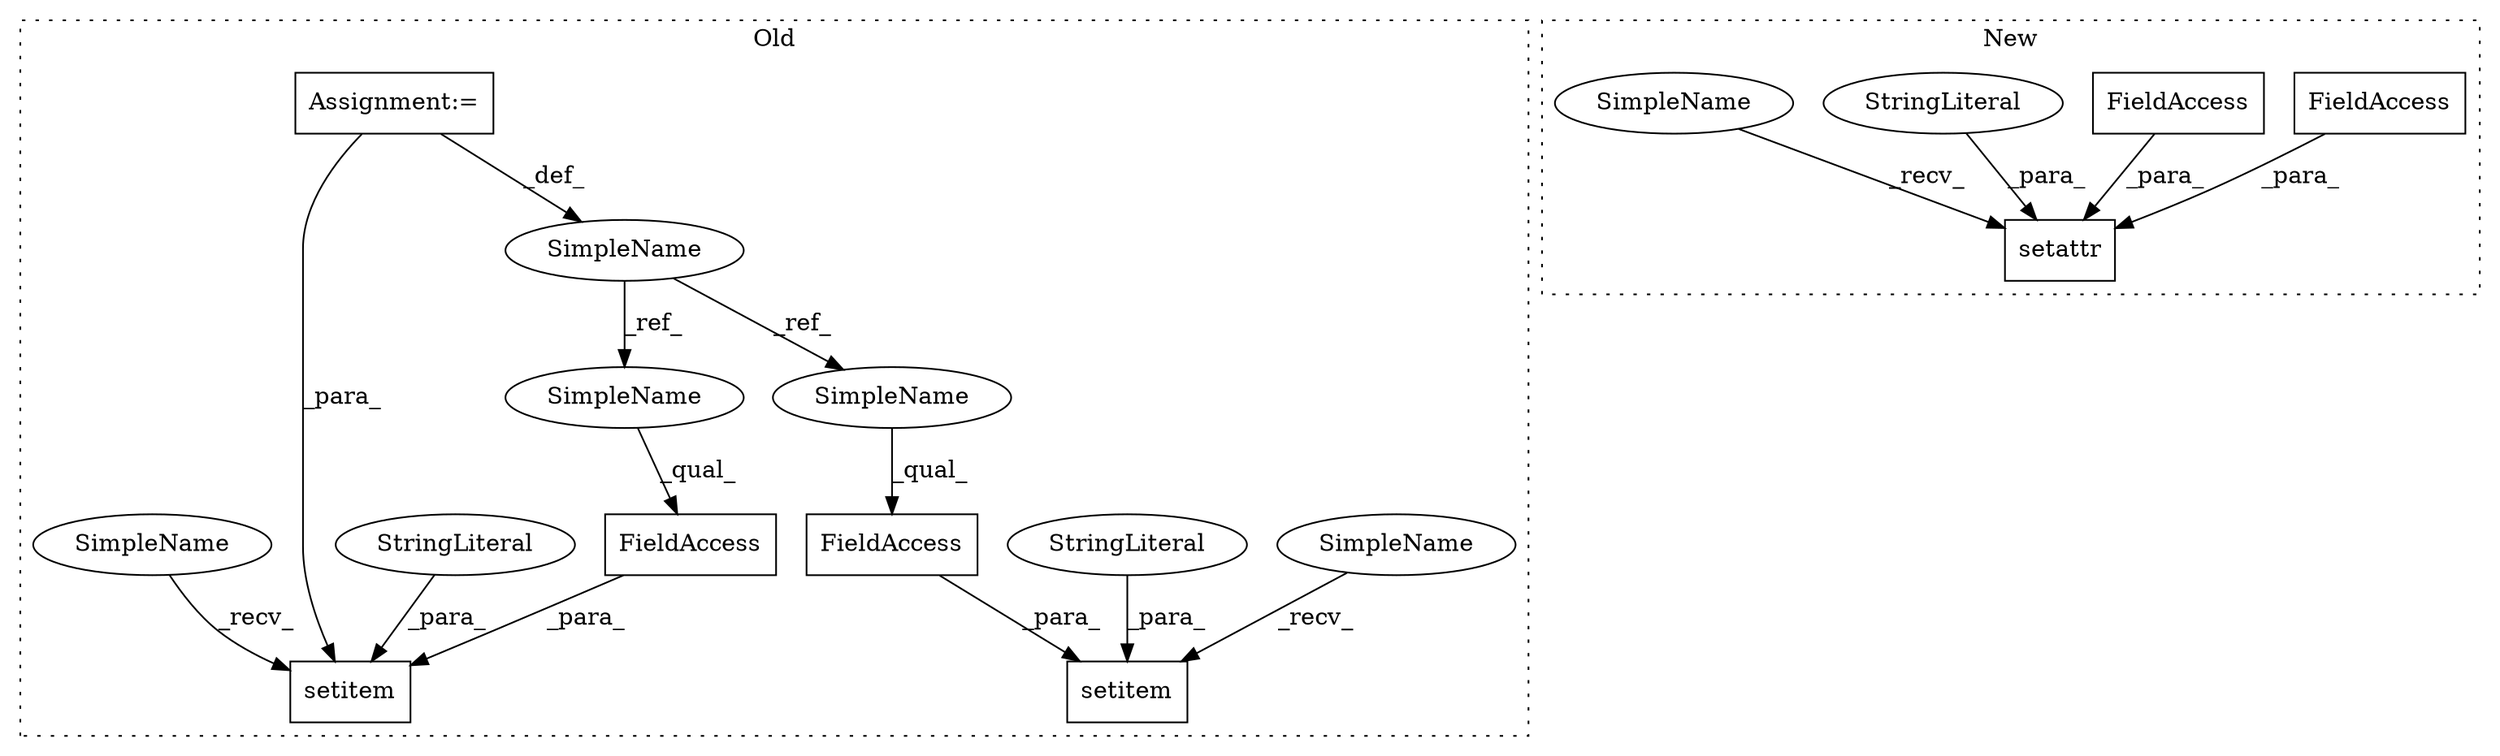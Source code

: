 digraph G {
subgraph cluster0 {
1 [label="setitem" a="32" s="47120,47185" l="8,1" shape="box"];
4 [label="FieldAccess" a="22" s="47128" l="37" shape="box"];
5 [label="SimpleName" a="42" s="46921" l="25" shape="ellipse"];
6 [label="FieldAccess" a="22" s="47036" l="37" shape="box"];
8 [label="setitem" a="32" s="47028,47101" l="8,1" shape="box"];
9 [label="StringLiteral" a="45" s="47166" l="8" shape="ellipse"];
10 [label="StringLiteral" a="45" s="47074" l="14" shape="ellipse"];
11 [label="Assignment:=" a="7" s="46921" l="25" shape="box"];
13 [label="SimpleName" a="42" s="47128" l="25" shape="ellipse"];
14 [label="SimpleName" a="42" s="47036" l="25" shape="ellipse"];
15 [label="SimpleName" a="42" s="47108" l="11" shape="ellipse"];
16 [label="SimpleName" a="42" s="47016" l="11" shape="ellipse"];
label = "Old";
style="dotted";
}
subgraph cluster1 {
2 [label="setattr" a="32" s="46726,46784" l="8,1" shape="box"];
3 [label="FieldAccess" a="22" s="46734" l="5" shape="box"];
7 [label="FieldAccess" a="22" s="46761" l="23" shape="box"];
12 [label="StringLiteral" a="45" s="46740" l="20" shape="ellipse"];
17 [label="SimpleName" a="42" s="46714" l="11" shape="ellipse"];
label = "New";
style="dotted";
}
3 -> 2 [label="_para_"];
4 -> 1 [label="_para_"];
5 -> 13 [label="_ref_"];
5 -> 14 [label="_ref_"];
6 -> 8 [label="_para_"];
7 -> 2 [label="_para_"];
9 -> 1 [label="_para_"];
10 -> 8 [label="_para_"];
11 -> 5 [label="_def_"];
11 -> 8 [label="_para_"];
12 -> 2 [label="_para_"];
13 -> 4 [label="_qual_"];
14 -> 6 [label="_qual_"];
15 -> 1 [label="_recv_"];
16 -> 8 [label="_recv_"];
17 -> 2 [label="_recv_"];
}